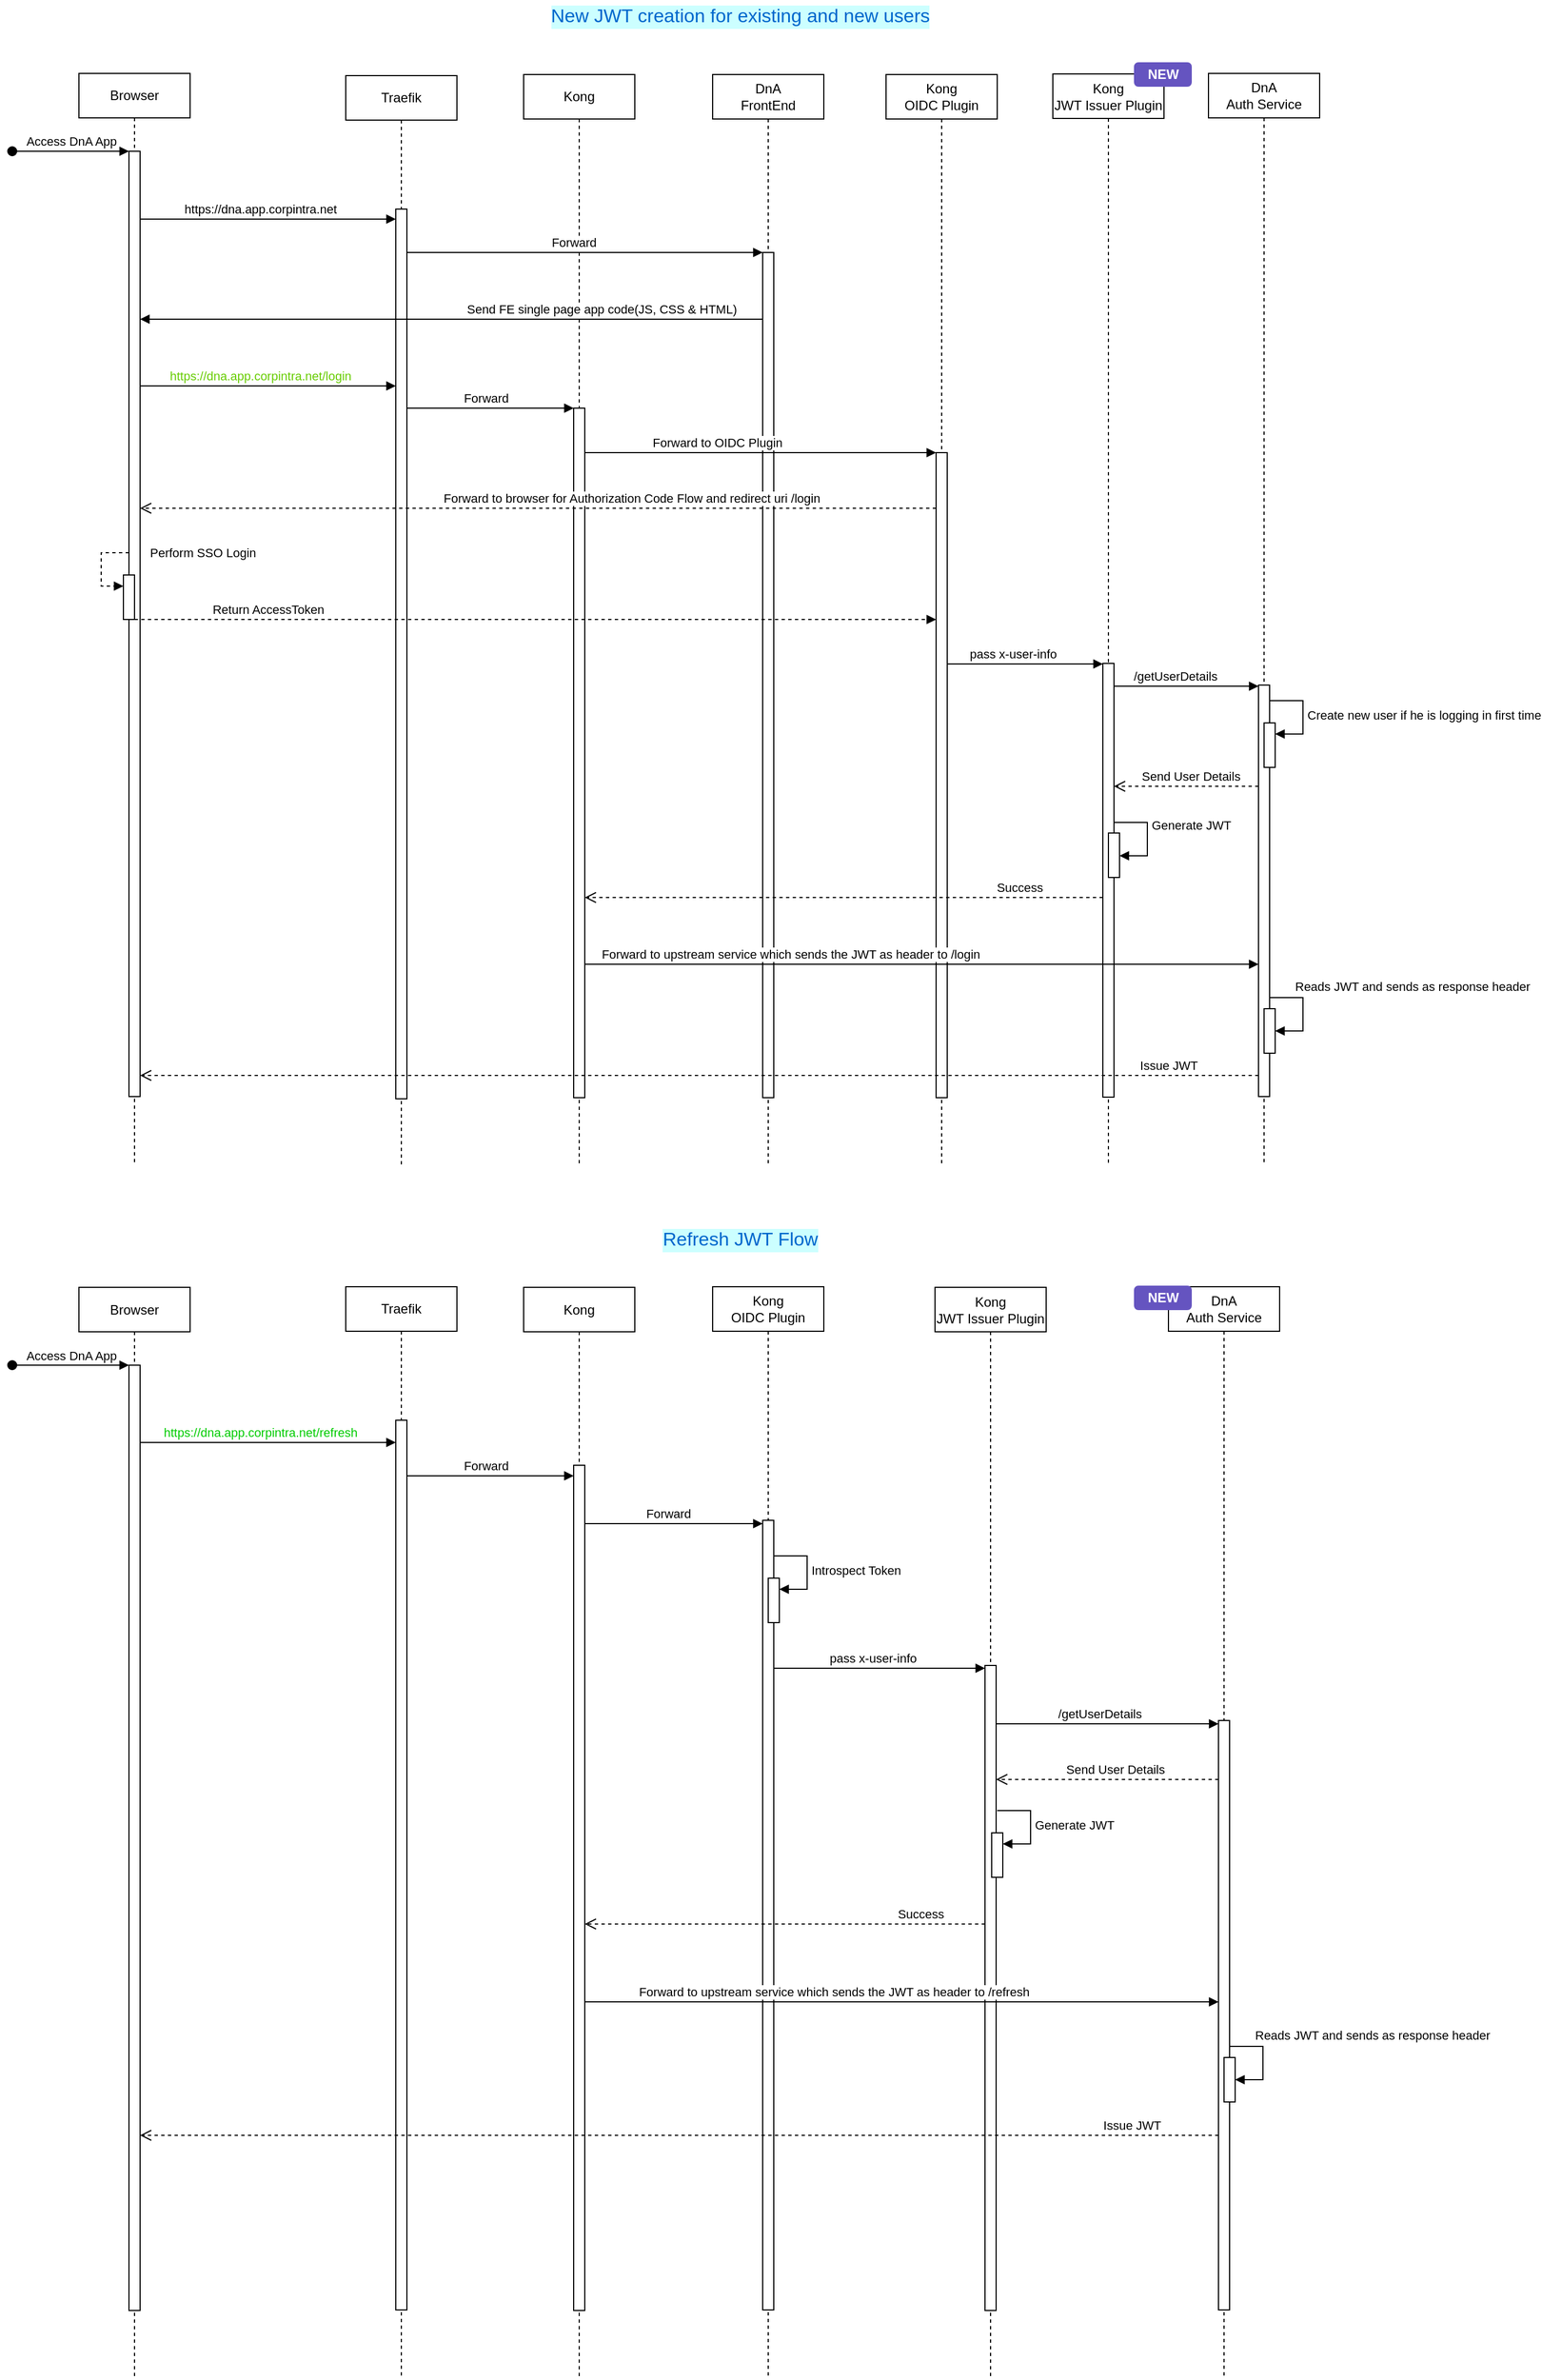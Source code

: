 <mxfile version="21.2.9" type="github">
  <diagram name="Page-1" id="2YBvvXClWsGukQMizWep">
    <mxGraphModel dx="2421" dy="893" grid="1" gridSize="10" guides="1" tooltips="1" connect="1" arrows="1" fold="1" page="1" pageScale="1" pageWidth="1100" pageHeight="850" math="0" shadow="0">
      <root>
        <mxCell id="0" />
        <mxCell id="1" parent="0" />
        <mxCell id="aM9ryv3xv72pqoxQDRHE-1" value="Browser" style="shape=umlLifeline;perimeter=lifelinePerimeter;whiteSpace=wrap;html=1;container=0;dropTarget=0;collapsible=0;recursiveResize=0;outlineConnect=0;portConstraint=eastwest;newEdgeStyle={&quot;edgeStyle&quot;:&quot;elbowEdgeStyle&quot;,&quot;elbow&quot;:&quot;vertical&quot;,&quot;curved&quot;:0,&quot;rounded&quot;:0};" parent="1" vertex="1">
          <mxGeometry x="-540" y="106" width="100" height="981" as="geometry" />
        </mxCell>
        <mxCell id="aM9ryv3xv72pqoxQDRHE-2" value="" style="html=1;points=[];perimeter=orthogonalPerimeter;outlineConnect=0;targetShapes=umlLifeline;portConstraint=eastwest;newEdgeStyle={&quot;edgeStyle&quot;:&quot;elbowEdgeStyle&quot;,&quot;elbow&quot;:&quot;vertical&quot;,&quot;curved&quot;:0,&quot;rounded&quot;:0};" parent="aM9ryv3xv72pqoxQDRHE-1" vertex="1">
          <mxGeometry x="45" y="70" width="10" height="850" as="geometry" />
        </mxCell>
        <mxCell id="aM9ryv3xv72pqoxQDRHE-3" value="Access DnA App" style="html=1;verticalAlign=bottom;startArrow=oval;endArrow=block;startSize=8;edgeStyle=elbowEdgeStyle;elbow=vertical;curved=0;rounded=0;" parent="aM9ryv3xv72pqoxQDRHE-1" target="aM9ryv3xv72pqoxQDRHE-2" edge="1">
          <mxGeometry relative="1" as="geometry">
            <mxPoint x="-60" y="70" as="sourcePoint" />
          </mxGeometry>
        </mxCell>
        <mxCell id="GwJlaA-RUiMvIkWrUPOA-15" value="" style="html=1;points=[];perimeter=orthogonalPerimeter;outlineConnect=0;targetShapes=umlLifeline;portConstraint=eastwest;newEdgeStyle={&quot;edgeStyle&quot;:&quot;elbowEdgeStyle&quot;,&quot;elbow&quot;:&quot;vertical&quot;,&quot;curved&quot;:0,&quot;rounded&quot;:0};" parent="aM9ryv3xv72pqoxQDRHE-1" vertex="1">
          <mxGeometry x="40" y="451" width="10" height="40" as="geometry" />
        </mxCell>
        <mxCell id="GwJlaA-RUiMvIkWrUPOA-16" value="Perform SSO Login" style="html=1;align=left;spacingLeft=2;endArrow=block;rounded=0;edgeStyle=orthogonalEdgeStyle;curved=0;rounded=0;dashed=1;" parent="aM9ryv3xv72pqoxQDRHE-1" target="GwJlaA-RUiMvIkWrUPOA-15" edge="1">
          <mxGeometry x="-1" y="-15" relative="1" as="geometry">
            <mxPoint x="45" y="431" as="sourcePoint" />
            <Array as="points">
              <mxPoint x="20" y="431" />
              <mxPoint x="20" y="461" />
            </Array>
            <mxPoint x="15" y="15" as="offset" />
          </mxGeometry>
        </mxCell>
        <mxCell id="aM9ryv3xv72pqoxQDRHE-5" value="DnA&lt;br&gt;FrontEnd" style="shape=umlLifeline;perimeter=lifelinePerimeter;whiteSpace=wrap;html=1;container=0;dropTarget=0;collapsible=0;recursiveResize=0;outlineConnect=0;portConstraint=eastwest;newEdgeStyle={&quot;edgeStyle&quot;:&quot;elbowEdgeStyle&quot;,&quot;elbow&quot;:&quot;vertical&quot;,&quot;curved&quot;:0,&quot;rounded&quot;:0};" parent="1" vertex="1">
          <mxGeometry x="30" y="107" width="100" height="980" as="geometry" />
        </mxCell>
        <mxCell id="aM9ryv3xv72pqoxQDRHE-6" value="" style="html=1;points=[];perimeter=orthogonalPerimeter;outlineConnect=0;targetShapes=umlLifeline;portConstraint=eastwest;newEdgeStyle={&quot;edgeStyle&quot;:&quot;elbowEdgeStyle&quot;,&quot;elbow&quot;:&quot;vertical&quot;,&quot;curved&quot;:0,&quot;rounded&quot;:0};" parent="aM9ryv3xv72pqoxQDRHE-5" vertex="1">
          <mxGeometry x="45" y="160" width="10" height="760" as="geometry" />
        </mxCell>
        <mxCell id="aM9ryv3xv72pqoxQDRHE-7" value="https://dna.app.corpintra.net" style="html=1;verticalAlign=bottom;endArrow=block;edgeStyle=elbowEdgeStyle;elbow=vertical;curved=0;rounded=0;" parent="1" source="aM9ryv3xv72pqoxQDRHE-2" target="8DKK0phsEl0i5hMAirXq-8" edge="1">
          <mxGeometry x="-0.062" relative="1" as="geometry">
            <mxPoint x="-310" y="212" as="sourcePoint" />
            <Array as="points">
              <mxPoint x="-280" y="237" />
              <mxPoint x="-260" y="247" />
              <mxPoint x="5" y="217" />
              <mxPoint x="185" y="237" />
              <mxPoint x="-225" y="212" />
            </Array>
            <mxPoint x="-170" y="212" as="targetPoint" />
            <mxPoint as="offset" />
          </mxGeometry>
        </mxCell>
        <mxCell id="XsU5lfdXcksKyY_UCjnN-1" value="Kong &lt;br&gt;OIDC Plugin" style="shape=umlLifeline;perimeter=lifelinePerimeter;whiteSpace=wrap;html=1;container=0;dropTarget=0;collapsible=0;recursiveResize=0;outlineConnect=0;portConstraint=eastwest;newEdgeStyle={&quot;edgeStyle&quot;:&quot;elbowEdgeStyle&quot;,&quot;elbow&quot;:&quot;vertical&quot;,&quot;curved&quot;:0,&quot;rounded&quot;:0};" parent="1" vertex="1">
          <mxGeometry x="186" y="107" width="100" height="980" as="geometry" />
        </mxCell>
        <mxCell id="XsU5lfdXcksKyY_UCjnN-2" value="" style="html=1;points=[];perimeter=orthogonalPerimeter;outlineConnect=0;targetShapes=umlLifeline;portConstraint=eastwest;newEdgeStyle={&quot;edgeStyle&quot;:&quot;elbowEdgeStyle&quot;,&quot;elbow&quot;:&quot;vertical&quot;,&quot;curved&quot;:0,&quot;rounded&quot;:0};" parent="XsU5lfdXcksKyY_UCjnN-1" vertex="1">
          <mxGeometry x="45" y="340" width="10" height="580" as="geometry" />
        </mxCell>
        <mxCell id="XsU5lfdXcksKyY_UCjnN-12" value="DnA&lt;br&gt;Auth Service" style="shape=umlLifeline;perimeter=lifelinePerimeter;whiteSpace=wrap;html=1;container=0;dropTarget=0;collapsible=0;recursiveResize=0;outlineConnect=0;portConstraint=eastwest;newEdgeStyle={&quot;edgeStyle&quot;:&quot;elbowEdgeStyle&quot;,&quot;elbow&quot;:&quot;vertical&quot;,&quot;curved&quot;:0,&quot;rounded&quot;:0};" parent="1" vertex="1">
          <mxGeometry x="476" y="106" width="100" height="981" as="geometry" />
        </mxCell>
        <mxCell id="XsU5lfdXcksKyY_UCjnN-16" value="" style="html=1;points=[];perimeter=orthogonalPerimeter;outlineConnect=0;targetShapes=umlLifeline;portConstraint=eastwest;newEdgeStyle={&quot;edgeStyle&quot;:&quot;elbowEdgeStyle&quot;,&quot;elbow&quot;:&quot;vertical&quot;,&quot;curved&quot;:0,&quot;rounded&quot;:0};" parent="XsU5lfdXcksKyY_UCjnN-12" vertex="1">
          <mxGeometry x="45" y="550" width="10" height="370" as="geometry" />
        </mxCell>
        <mxCell id="GwJlaA-RUiMvIkWrUPOA-30" value="" style="html=1;points=[];perimeter=orthogonalPerimeter;outlineConnect=0;targetShapes=umlLifeline;portConstraint=eastwest;newEdgeStyle={&quot;edgeStyle&quot;:&quot;elbowEdgeStyle&quot;,&quot;elbow&quot;:&quot;vertical&quot;,&quot;curved&quot;:0,&quot;rounded&quot;:0};" parent="XsU5lfdXcksKyY_UCjnN-12" vertex="1">
          <mxGeometry x="50" y="841" width="10" height="40" as="geometry" />
        </mxCell>
        <mxCell id="GwJlaA-RUiMvIkWrUPOA-31" value="Reads JWT and sends as response header" style="html=1;align=left;spacingLeft=2;endArrow=block;rounded=0;edgeStyle=orthogonalEdgeStyle;curved=0;rounded=0;" parent="XsU5lfdXcksKyY_UCjnN-12" target="GwJlaA-RUiMvIkWrUPOA-30" edge="1">
          <mxGeometry x="0.023" y="10" relative="1" as="geometry">
            <mxPoint x="55" y="781" as="sourcePoint" />
            <Array as="points">
              <mxPoint x="55" y="831" />
              <mxPoint x="85" y="831" />
              <mxPoint x="85" y="861" />
            </Array>
            <mxPoint as="offset" />
          </mxGeometry>
        </mxCell>
        <mxCell id="nCGcjTqP9jQlaZfagkfL-2" value="" style="html=1;points=[];perimeter=orthogonalPerimeter;outlineConnect=0;targetShapes=umlLifeline;portConstraint=eastwest;newEdgeStyle={&quot;edgeStyle&quot;:&quot;elbowEdgeStyle&quot;,&quot;elbow&quot;:&quot;vertical&quot;,&quot;curved&quot;:0,&quot;rounded&quot;:0};" vertex="1" parent="XsU5lfdXcksKyY_UCjnN-12">
          <mxGeometry x="50" y="584" width="10" height="40" as="geometry" />
        </mxCell>
        <mxCell id="nCGcjTqP9jQlaZfagkfL-3" value="Create new user if he is logging in first time" style="html=1;align=left;spacingLeft=2;endArrow=block;rounded=0;edgeStyle=orthogonalEdgeStyle;curved=0;rounded=0;" edge="1" target="nCGcjTqP9jQlaZfagkfL-2" parent="XsU5lfdXcksKyY_UCjnN-12">
          <mxGeometry relative="1" as="geometry">
            <mxPoint x="55" y="564" as="sourcePoint" />
            <Array as="points">
              <mxPoint x="85" y="594" />
            </Array>
          </mxGeometry>
        </mxCell>
        <mxCell id="8DKK0phsEl0i5hMAirXq-7" value="Traefik" style="shape=umlLifeline;perimeter=lifelinePerimeter;whiteSpace=wrap;html=1;container=0;dropTarget=0;collapsible=0;recursiveResize=0;outlineConnect=0;portConstraint=eastwest;newEdgeStyle={&quot;edgeStyle&quot;:&quot;elbowEdgeStyle&quot;,&quot;elbow&quot;:&quot;vertical&quot;,&quot;curved&quot;:0,&quot;rounded&quot;:0};" parent="1" vertex="1">
          <mxGeometry x="-300" y="108" width="100" height="979" as="geometry" />
        </mxCell>
        <mxCell id="8DKK0phsEl0i5hMAirXq-8" value="" style="html=1;points=[];perimeter=orthogonalPerimeter;outlineConnect=0;targetShapes=umlLifeline;portConstraint=eastwest;newEdgeStyle={&quot;edgeStyle&quot;:&quot;elbowEdgeStyle&quot;,&quot;elbow&quot;:&quot;vertical&quot;,&quot;curved&quot;:0,&quot;rounded&quot;:0};" parent="8DKK0phsEl0i5hMAirXq-7" vertex="1">
          <mxGeometry x="45" y="120" width="10" height="800" as="geometry" />
        </mxCell>
        <mxCell id="AVic4slwQ6wHCXrnZcfe-6" value="Forward to OIDC Plugin" style="html=1;verticalAlign=bottom;endArrow=block;edgeStyle=elbowEdgeStyle;elbow=vertical;curved=0;rounded=0;" parent="1" source="GwJlaA-RUiMvIkWrUPOA-4" target="XsU5lfdXcksKyY_UCjnN-2" edge="1">
          <mxGeometry x="-0.25" relative="1" as="geometry">
            <mxPoint x="-305" y="497" as="sourcePoint" />
            <Array as="points">
              <mxPoint x="30" y="447" />
              <mxPoint x="-85" y="497" />
              <mxPoint x="-65" y="527" />
              <mxPoint x="190" y="517" />
              <mxPoint x="-220" y="492" />
            </Array>
            <mxPoint x="195" y="497" as="targetPoint" />
            <mxPoint as="offset" />
          </mxGeometry>
        </mxCell>
        <mxCell id="AVic4slwQ6wHCXrnZcfe-8" value="Success" style="html=1;verticalAlign=bottom;endArrow=open;dashed=1;endSize=8;edgeStyle=elbowEdgeStyle;elbow=vertical;curved=0;rounded=0;" parent="1" source="CydD8f3p8fnvHTwtxUN6-2" target="GwJlaA-RUiMvIkWrUPOA-4" edge="1">
          <mxGeometry x="-0.679" relative="1" as="geometry">
            <mxPoint x="175" y="557" as="sourcePoint" />
            <mxPoint x="95" y="557" as="targetPoint" />
            <Array as="points">
              <mxPoint x="350" y="847" />
              <mxPoint x="340" y="797" />
              <mxPoint x="165" y="567" />
              <mxPoint x="45" y="557" />
              <mxPoint x="95" y="587" />
              <mxPoint x="125" y="567" />
            </Array>
            <mxPoint as="offset" />
          </mxGeometry>
        </mxCell>
        <mxCell id="CydD8f3p8fnvHTwtxUN6-1" value="Kong&lt;br&gt;JWT Issuer Plugin" style="shape=umlLifeline;perimeter=lifelinePerimeter;whiteSpace=wrap;html=1;container=0;dropTarget=0;collapsible=0;recursiveResize=0;outlineConnect=0;portConstraint=eastwest;newEdgeStyle={&quot;edgeStyle&quot;:&quot;elbowEdgeStyle&quot;,&quot;elbow&quot;:&quot;vertical&quot;,&quot;curved&quot;:0,&quot;rounded&quot;:0};" parent="1" vertex="1">
          <mxGeometry x="336" y="106.5" width="100" height="981" as="geometry" />
        </mxCell>
        <mxCell id="CydD8f3p8fnvHTwtxUN6-2" value="" style="html=1;points=[];perimeter=orthogonalPerimeter;outlineConnect=0;targetShapes=umlLifeline;portConstraint=eastwest;newEdgeStyle={&quot;edgeStyle&quot;:&quot;elbowEdgeStyle&quot;,&quot;elbow&quot;:&quot;vertical&quot;,&quot;curved&quot;:0,&quot;rounded&quot;:0};" parent="CydD8f3p8fnvHTwtxUN6-1" vertex="1">
          <mxGeometry x="45" y="530" width="10" height="390" as="geometry" />
        </mxCell>
        <mxCell id="GwJlaA-RUiMvIkWrUPOA-23" value="" style="html=1;points=[];perimeter=orthogonalPerimeter;outlineConnect=0;targetShapes=umlLifeline;portConstraint=eastwest;newEdgeStyle={&quot;edgeStyle&quot;:&quot;elbowEdgeStyle&quot;,&quot;elbow&quot;:&quot;vertical&quot;,&quot;curved&quot;:0,&quot;rounded&quot;:0};" parent="CydD8f3p8fnvHTwtxUN6-1" vertex="1">
          <mxGeometry x="50" y="682.5" width="10" height="40" as="geometry" />
        </mxCell>
        <mxCell id="GwJlaA-RUiMvIkWrUPOA-24" value="Generate JWT" style="html=1;align=left;spacingLeft=2;endArrow=block;rounded=0;edgeStyle=orthogonalEdgeStyle;curved=0;rounded=0;" parent="CydD8f3p8fnvHTwtxUN6-1" target="GwJlaA-RUiMvIkWrUPOA-23" edge="1">
          <mxGeometry relative="1" as="geometry">
            <mxPoint x="55" y="653" as="sourcePoint" />
            <Array as="points">
              <mxPoint x="55" y="673" />
              <mxPoint x="85" y="673" />
              <mxPoint x="85" y="703" />
            </Array>
          </mxGeometry>
        </mxCell>
        <mxCell id="GwJlaA-RUiMvIkWrUPOA-3" value="Kong" style="shape=umlLifeline;perimeter=lifelinePerimeter;whiteSpace=wrap;html=1;container=0;dropTarget=0;collapsible=0;recursiveResize=0;outlineConnect=0;portConstraint=eastwest;newEdgeStyle={&quot;edgeStyle&quot;:&quot;elbowEdgeStyle&quot;,&quot;elbow&quot;:&quot;vertical&quot;,&quot;curved&quot;:0,&quot;rounded&quot;:0};" parent="1" vertex="1">
          <mxGeometry x="-140" y="107" width="100" height="980" as="geometry" />
        </mxCell>
        <mxCell id="GwJlaA-RUiMvIkWrUPOA-4" value="" style="html=1;points=[];perimeter=orthogonalPerimeter;outlineConnect=0;targetShapes=umlLifeline;portConstraint=eastwest;newEdgeStyle={&quot;edgeStyle&quot;:&quot;elbowEdgeStyle&quot;,&quot;elbow&quot;:&quot;vertical&quot;,&quot;curved&quot;:0,&quot;rounded&quot;:0};" parent="GwJlaA-RUiMvIkWrUPOA-3" vertex="1">
          <mxGeometry x="45" y="300" width="10" height="620" as="geometry" />
        </mxCell>
        <mxCell id="GwJlaA-RUiMvIkWrUPOA-5" value="Forward" style="html=1;verticalAlign=bottom;endArrow=block;edgeStyle=elbowEdgeStyle;elbow=vertical;curved=0;rounded=0;" parent="1" source="8DKK0phsEl0i5hMAirXq-8" target="aM9ryv3xv72pqoxQDRHE-6" edge="1">
          <mxGeometry x="-0.062" relative="1" as="geometry">
            <mxPoint x="-290" y="247" as="sourcePoint" />
            <Array as="points">
              <mxPoint x="-190" y="267" />
              <mxPoint x="190" y="237" />
              <mxPoint x="370" y="257" />
              <mxPoint x="-40" y="232" />
            </Array>
            <mxPoint x="-130" y="247" as="targetPoint" />
            <mxPoint as="offset" />
          </mxGeometry>
        </mxCell>
        <mxCell id="GwJlaA-RUiMvIkWrUPOA-7" value="Send FE single page app code(JS, CSS &amp;amp; HTML)" style="html=1;verticalAlign=bottom;endArrow=block;edgeStyle=elbowEdgeStyle;elbow=vertical;curved=0;rounded=0;" parent="1" source="aM9ryv3xv72pqoxQDRHE-6" target="aM9ryv3xv72pqoxQDRHE-2" edge="1">
          <mxGeometry x="-0.482" relative="1" as="geometry">
            <mxPoint x="-60" y="327" as="sourcePoint" />
            <Array as="points">
              <mxPoint x="-160" y="327" />
              <mxPoint x="-120" y="347" />
              <mxPoint x="-280" y="327" />
              <mxPoint x="-360" y="317" />
              <mxPoint x="-210" y="327" />
              <mxPoint x="-250" y="307" />
              <mxPoint x="-520" y="307" />
              <mxPoint x="-240" y="307" />
              <mxPoint x="-390" y="367" />
              <mxPoint x="-370" y="337" />
              <mxPoint x="-410" y="307" />
            </Array>
            <mxPoint x="-690" y="327" as="targetPoint" />
            <mxPoint as="offset" />
          </mxGeometry>
        </mxCell>
        <mxCell id="GwJlaA-RUiMvIkWrUPOA-8" value="https://dna.app.corpintra.net/login" style="html=1;verticalAlign=bottom;endArrow=block;edgeStyle=elbowEdgeStyle;elbow=vertical;curved=0;rounded=0;fontColor=#66CC00;" parent="1" source="aM9ryv3xv72pqoxQDRHE-2" target="8DKK0phsEl0i5hMAirXq-8" edge="1">
          <mxGeometry x="-0.062" relative="1" as="geometry">
            <mxPoint x="-470" y="407" as="sourcePoint" />
            <Array as="points">
              <mxPoint x="-360" y="387" />
              <mxPoint x="-315" y="407" />
              <mxPoint x="10" y="397" />
              <mxPoint x="190" y="417" />
              <mxPoint x="-220" y="392" />
            </Array>
            <mxPoint x="-310" y="407" as="targetPoint" />
            <mxPoint as="offset" />
          </mxGeometry>
        </mxCell>
        <mxCell id="GwJlaA-RUiMvIkWrUPOA-9" value="Forward" style="html=1;verticalAlign=bottom;endArrow=block;edgeStyle=elbowEdgeStyle;elbow=vertical;curved=0;rounded=0;" parent="1" source="8DKK0phsEl0i5hMAirXq-8" target="GwJlaA-RUiMvIkWrUPOA-4" edge="1">
          <mxGeometry x="-0.062" relative="1" as="geometry">
            <mxPoint x="-230" y="407" as="sourcePoint" />
            <Array as="points">
              <mxPoint x="-175" y="407" />
              <mxPoint x="205" y="377" />
              <mxPoint x="385" y="397" />
              <mxPoint x="-25" y="372" />
            </Array>
            <mxPoint x="90" y="407" as="targetPoint" />
            <mxPoint as="offset" />
          </mxGeometry>
        </mxCell>
        <mxCell id="GwJlaA-RUiMvIkWrUPOA-10" value="Forward to browser for Authorization Code Flow and redirect uri /login" style="html=1;verticalAlign=bottom;endArrow=open;dashed=1;endSize=8;edgeStyle=elbowEdgeStyle;elbow=vertical;curved=0;rounded=0;" parent="1" source="XsU5lfdXcksKyY_UCjnN-2" target="aM9ryv3xv72pqoxQDRHE-2" edge="1">
          <mxGeometry x="-0.233" relative="1" as="geometry">
            <mxPoint x="150" y="497" as="sourcePoint" />
            <Array as="points">
              <mxPoint x="-85" y="497" />
              <mxPoint x="-45" y="517" />
              <mxPoint x="-205" y="497" />
              <mxPoint x="-285" y="487" />
              <mxPoint x="-135" y="497" />
              <mxPoint x="-175" y="477" />
              <mxPoint x="-445" y="477" />
              <mxPoint x="-165" y="477" />
              <mxPoint x="-315" y="537" />
              <mxPoint x="-295" y="507" />
              <mxPoint x="-335" y="477" />
            </Array>
            <mxPoint x="-400" y="497" as="targetPoint" />
            <mxPoint as="offset" />
          </mxGeometry>
        </mxCell>
        <mxCell id="GwJlaA-RUiMvIkWrUPOA-17" value="Return AccessToken" style="html=1;verticalAlign=bottom;endArrow=block;edgeStyle=elbowEdgeStyle;elbow=vertical;curved=0;rounded=0;dashed=1;" parent="1" source="GwJlaA-RUiMvIkWrUPOA-15" target="XsU5lfdXcksKyY_UCjnN-2" edge="1">
          <mxGeometry x="-0.667" relative="1" as="geometry">
            <mxPoint x="-440" y="607" as="sourcePoint" />
            <Array as="points">
              <mxPoint x="-270" y="597" />
              <mxPoint x="-370" y="587" />
              <mxPoint x="-205" y="607" />
              <mxPoint x="-260" y="447" />
              <mxPoint x="-270" y="437" />
              <mxPoint x="-390" y="497" />
              <mxPoint x="-380" y="477" />
              <mxPoint x="-395" y="457" />
              <mxPoint x="-335" y="477" />
              <mxPoint x="25" y="497" />
              <mxPoint x="-385" y="472" />
            </Array>
            <mxPoint x="-4" y="607" as="targetPoint" />
            <mxPoint as="offset" />
          </mxGeometry>
        </mxCell>
        <mxCell id="GwJlaA-RUiMvIkWrUPOA-18" value="pass x-user-info" style="html=1;verticalAlign=bottom;endArrow=block;edgeStyle=elbowEdgeStyle;elbow=vertical;curved=0;rounded=0;" parent="1" source="XsU5lfdXcksKyY_UCjnN-2" target="CydD8f3p8fnvHTwtxUN6-2" edge="1">
          <mxGeometry x="-0.157" relative="1" as="geometry">
            <mxPoint x="250" y="637" as="sourcePoint" />
            <Array as="points">
              <mxPoint x="365" y="637" />
              <mxPoint x="250" y="687" />
              <mxPoint x="270" y="717" />
              <mxPoint x="525" y="707" />
              <mxPoint x="115" y="682" />
            </Array>
            <mxPoint x="566" y="637" as="targetPoint" />
            <mxPoint as="offset" />
          </mxGeometry>
        </mxCell>
        <mxCell id="GwJlaA-RUiMvIkWrUPOA-22" value="/getUserDetails" style="html=1;verticalAlign=bottom;endArrow=block;edgeStyle=elbowEdgeStyle;elbow=vertical;curved=0;rounded=0;" parent="1" source="CydD8f3p8fnvHTwtxUN6-2" target="XsU5lfdXcksKyY_UCjnN-16" edge="1">
          <mxGeometry x="-0.157" relative="1" as="geometry">
            <mxPoint x="390" y="657" as="sourcePoint" />
            <Array as="points">
              <mxPoint x="514" y="657" />
              <mxPoint x="399" y="707" />
              <mxPoint x="419" y="737" />
              <mxPoint x="674" y="727" />
              <mxPoint x="264" y="702" />
            </Array>
            <mxPoint x="530" y="657" as="targetPoint" />
            <mxPoint as="offset" />
          </mxGeometry>
        </mxCell>
        <mxCell id="GwJlaA-RUiMvIkWrUPOA-25" value="Send User Details" style="html=1;verticalAlign=bottom;endArrow=open;dashed=1;endSize=8;edgeStyle=elbowEdgeStyle;elbow=vertical;curved=0;rounded=0;" parent="1" source="XsU5lfdXcksKyY_UCjnN-16" target="CydD8f3p8fnvHTwtxUN6-2" edge="1">
          <mxGeometry x="-0.064" relative="1" as="geometry">
            <mxPoint x="556" y="687" as="sourcePoint" />
            <mxPoint x="120" y="687" as="targetPoint" />
            <Array as="points">
              <mxPoint x="460" y="747" />
              <mxPoint x="385" y="687" />
              <mxPoint x="335" y="627" />
              <mxPoint x="305" y="447" />
              <mxPoint x="185" y="437" />
              <mxPoint x="235" y="467" />
              <mxPoint x="265" y="447" />
            </Array>
            <mxPoint as="offset" />
          </mxGeometry>
        </mxCell>
        <mxCell id="GwJlaA-RUiMvIkWrUPOA-26" value="Forward to upstream service which sends the JWT as header to /login" style="html=1;verticalAlign=bottom;endArrow=block;edgeStyle=elbowEdgeStyle;elbow=vertical;curved=0;rounded=0;" parent="1" source="GwJlaA-RUiMvIkWrUPOA-4" target="XsU5lfdXcksKyY_UCjnN-16" edge="1">
          <mxGeometry x="-0.389" relative="1" as="geometry">
            <mxPoint x="-80" y="867" as="sourcePoint" />
            <Array as="points">
              <mxPoint x="330" y="907" />
              <mxPoint x="380" y="897" />
              <mxPoint x="35" y="867" />
              <mxPoint x="-80" y="917" />
              <mxPoint x="-60" y="947" />
              <mxPoint x="195" y="937" />
              <mxPoint x="-215" y="912" />
            </Array>
            <mxPoint x="236" y="867" as="targetPoint" />
            <mxPoint as="offset" />
          </mxGeometry>
        </mxCell>
        <mxCell id="GwJlaA-RUiMvIkWrUPOA-27" value="Issue JWT" style="html=1;verticalAlign=bottom;endArrow=open;dashed=1;endSize=8;edgeStyle=elbowEdgeStyle;elbow=vertical;curved=0;rounded=0;" parent="1" source="XsU5lfdXcksKyY_UCjnN-16" target="aM9ryv3xv72pqoxQDRHE-2" edge="1">
          <mxGeometry x="-0.839" relative="1" as="geometry">
            <mxPoint x="496" y="917" as="sourcePoint" />
            <mxPoint x="30" y="917" as="targetPoint" />
            <Array as="points">
              <mxPoint x="410" y="1007" />
              <mxPoint x="480" y="977" />
              <mxPoint x="500" y="987" />
              <mxPoint x="455" y="917" />
              <mxPoint x="280" y="687" />
              <mxPoint x="160" y="677" />
              <mxPoint x="210" y="707" />
              <mxPoint x="240" y="687" />
            </Array>
            <mxPoint as="offset" />
          </mxGeometry>
        </mxCell>
        <mxCell id="GwJlaA-RUiMvIkWrUPOA-32" value="NEW" style="dashed=0;html=1;rounded=1;fillColor=#6554C0;strokeColor=#6554C0;fontSize=12;align=center;fontStyle=1;strokeWidth=2;fontColor=#ffffff" parent="1" vertex="1">
          <mxGeometry x="410" y="97" width="50" height="20" as="geometry" />
        </mxCell>
        <mxCell id="nCGcjTqP9jQlaZfagkfL-1" value="&lt;font color=&quot;#0066cc&quot;&gt;New JWT creation for existing and new users&lt;/font&gt;" style="text;html=1;strokeColor=none;fillColor=none;align=center;verticalAlign=middle;whiteSpace=wrap;rounded=0;fontSize=17;labelBorderColor=none;labelBackgroundColor=#CCFFFF;" vertex="1" parent="1">
          <mxGeometry x="-160" y="40" width="430" height="30" as="geometry" />
        </mxCell>
        <mxCell id="nCGcjTqP9jQlaZfagkfL-4" value="Browser" style="shape=umlLifeline;perimeter=lifelinePerimeter;whiteSpace=wrap;html=1;container=0;dropTarget=0;collapsible=0;recursiveResize=0;outlineConnect=0;portConstraint=eastwest;newEdgeStyle={&quot;edgeStyle&quot;:&quot;elbowEdgeStyle&quot;,&quot;elbow&quot;:&quot;vertical&quot;,&quot;curved&quot;:0,&quot;rounded&quot;:0};" vertex="1" parent="1">
          <mxGeometry x="-540" y="1197.5" width="100" height="981" as="geometry" />
        </mxCell>
        <mxCell id="nCGcjTqP9jQlaZfagkfL-5" value="" style="html=1;points=[];perimeter=orthogonalPerimeter;outlineConnect=0;targetShapes=umlLifeline;portConstraint=eastwest;newEdgeStyle={&quot;edgeStyle&quot;:&quot;elbowEdgeStyle&quot;,&quot;elbow&quot;:&quot;vertical&quot;,&quot;curved&quot;:0,&quot;rounded&quot;:0};" vertex="1" parent="nCGcjTqP9jQlaZfagkfL-4">
          <mxGeometry x="45" y="70" width="10" height="850" as="geometry" />
        </mxCell>
        <mxCell id="nCGcjTqP9jQlaZfagkfL-6" value="Access DnA App" style="html=1;verticalAlign=bottom;startArrow=oval;endArrow=block;startSize=8;edgeStyle=elbowEdgeStyle;elbow=vertical;curved=0;rounded=0;" edge="1" parent="nCGcjTqP9jQlaZfagkfL-4" target="nCGcjTqP9jQlaZfagkfL-5">
          <mxGeometry relative="1" as="geometry">
            <mxPoint x="-60" y="70" as="sourcePoint" />
          </mxGeometry>
        </mxCell>
        <mxCell id="nCGcjTqP9jQlaZfagkfL-11" value="https://dna.app.corpintra.net/refresh" style="html=1;verticalAlign=bottom;endArrow=block;edgeStyle=elbowEdgeStyle;elbow=vertical;curved=0;rounded=0;fontColor=#00CC00;" edge="1" parent="1" source="nCGcjTqP9jQlaZfagkfL-5" target="nCGcjTqP9jQlaZfagkfL-21">
          <mxGeometry x="-0.062" relative="1" as="geometry">
            <mxPoint x="-310" y="1312" as="sourcePoint" />
            <Array as="points">
              <mxPoint x="-280" y="1337" />
              <mxPoint x="-260" y="1347" />
              <mxPoint x="5" y="1317" />
              <mxPoint x="185" y="1337" />
              <mxPoint x="-225" y="1312" />
            </Array>
            <mxPoint x="-170" y="1312" as="targetPoint" />
            <mxPoint as="offset" />
          </mxGeometry>
        </mxCell>
        <mxCell id="nCGcjTqP9jQlaZfagkfL-12" value="Kong &lt;br&gt;OIDC Plugin" style="shape=umlLifeline;perimeter=lifelinePerimeter;whiteSpace=wrap;html=1;container=0;dropTarget=0;collapsible=0;recursiveResize=0;outlineConnect=0;portConstraint=eastwest;newEdgeStyle={&quot;edgeStyle&quot;:&quot;elbowEdgeStyle&quot;,&quot;elbow&quot;:&quot;vertical&quot;,&quot;curved&quot;:0,&quot;rounded&quot;:0};" vertex="1" parent="1">
          <mxGeometry x="30" y="1197" width="100" height="980" as="geometry" />
        </mxCell>
        <mxCell id="nCGcjTqP9jQlaZfagkfL-13" value="" style="html=1;points=[];perimeter=orthogonalPerimeter;outlineConnect=0;targetShapes=umlLifeline;portConstraint=eastwest;newEdgeStyle={&quot;edgeStyle&quot;:&quot;elbowEdgeStyle&quot;,&quot;elbow&quot;:&quot;vertical&quot;,&quot;curved&quot;:0,&quot;rounded&quot;:0};" vertex="1" parent="nCGcjTqP9jQlaZfagkfL-12">
          <mxGeometry x="45" y="210" width="10" height="710" as="geometry" />
        </mxCell>
        <mxCell id="nCGcjTqP9jQlaZfagkfL-44" value="" style="html=1;points=[];perimeter=orthogonalPerimeter;outlineConnect=0;targetShapes=umlLifeline;portConstraint=eastwest;newEdgeStyle={&quot;edgeStyle&quot;:&quot;elbowEdgeStyle&quot;,&quot;elbow&quot;:&quot;vertical&quot;,&quot;curved&quot;:0,&quot;rounded&quot;:0};" vertex="1" parent="nCGcjTqP9jQlaZfagkfL-12">
          <mxGeometry x="50" y="262" width="10" height="40" as="geometry" />
        </mxCell>
        <mxCell id="nCGcjTqP9jQlaZfagkfL-45" value="Introspect Token" style="html=1;align=left;spacingLeft=2;endArrow=block;rounded=0;edgeStyle=orthogonalEdgeStyle;curved=0;rounded=0;" edge="1" target="nCGcjTqP9jQlaZfagkfL-44" parent="nCGcjTqP9jQlaZfagkfL-12">
          <mxGeometry relative="1" as="geometry">
            <mxPoint x="55" y="242" as="sourcePoint" />
            <Array as="points">
              <mxPoint x="85" y="272" />
            </Array>
          </mxGeometry>
        </mxCell>
        <mxCell id="nCGcjTqP9jQlaZfagkfL-14" value="DnA&lt;br&gt;Auth Service" style="shape=umlLifeline;perimeter=lifelinePerimeter;whiteSpace=wrap;html=1;container=0;dropTarget=0;collapsible=0;recursiveResize=0;outlineConnect=0;portConstraint=eastwest;newEdgeStyle={&quot;edgeStyle&quot;:&quot;elbowEdgeStyle&quot;,&quot;elbow&quot;:&quot;vertical&quot;,&quot;curved&quot;:0,&quot;rounded&quot;:0};" vertex="1" parent="1">
          <mxGeometry x="440" y="1197" width="100" height="981" as="geometry" />
        </mxCell>
        <mxCell id="nCGcjTqP9jQlaZfagkfL-15" value="" style="html=1;points=[];perimeter=orthogonalPerimeter;outlineConnect=0;targetShapes=umlLifeline;portConstraint=eastwest;newEdgeStyle={&quot;edgeStyle&quot;:&quot;elbowEdgeStyle&quot;,&quot;elbow&quot;:&quot;vertical&quot;,&quot;curved&quot;:0,&quot;rounded&quot;:0};" vertex="1" parent="nCGcjTqP9jQlaZfagkfL-14">
          <mxGeometry x="45" y="390" width="10" height="530" as="geometry" />
        </mxCell>
        <mxCell id="nCGcjTqP9jQlaZfagkfL-16" value="" style="html=1;points=[];perimeter=orthogonalPerimeter;outlineConnect=0;targetShapes=umlLifeline;portConstraint=eastwest;newEdgeStyle={&quot;edgeStyle&quot;:&quot;elbowEdgeStyle&quot;,&quot;elbow&quot;:&quot;vertical&quot;,&quot;curved&quot;:0,&quot;rounded&quot;:0};" vertex="1" parent="nCGcjTqP9jQlaZfagkfL-14">
          <mxGeometry x="50" y="693" width="10" height="40" as="geometry" />
        </mxCell>
        <mxCell id="nCGcjTqP9jQlaZfagkfL-17" value="Reads JWT and sends as response header" style="html=1;align=left;spacingLeft=2;endArrow=block;rounded=0;edgeStyle=orthogonalEdgeStyle;curved=0;rounded=0;" edge="1" parent="nCGcjTqP9jQlaZfagkfL-14" target="nCGcjTqP9jQlaZfagkfL-16">
          <mxGeometry x="0.023" y="10" relative="1" as="geometry">
            <mxPoint x="55" y="633" as="sourcePoint" />
            <Array as="points">
              <mxPoint x="55" y="683" />
              <mxPoint x="85" y="683" />
              <mxPoint x="85" y="713" />
            </Array>
            <mxPoint as="offset" />
          </mxGeometry>
        </mxCell>
        <mxCell id="nCGcjTqP9jQlaZfagkfL-20" value="Traefik" style="shape=umlLifeline;perimeter=lifelinePerimeter;whiteSpace=wrap;html=1;container=0;dropTarget=0;collapsible=0;recursiveResize=0;outlineConnect=0;portConstraint=eastwest;newEdgeStyle={&quot;edgeStyle&quot;:&quot;elbowEdgeStyle&quot;,&quot;elbow&quot;:&quot;vertical&quot;,&quot;curved&quot;:0,&quot;rounded&quot;:0};" vertex="1" parent="1">
          <mxGeometry x="-300" y="1197" width="100" height="979" as="geometry" />
        </mxCell>
        <mxCell id="nCGcjTqP9jQlaZfagkfL-21" value="" style="html=1;points=[];perimeter=orthogonalPerimeter;outlineConnect=0;targetShapes=umlLifeline;portConstraint=eastwest;newEdgeStyle={&quot;edgeStyle&quot;:&quot;elbowEdgeStyle&quot;,&quot;elbow&quot;:&quot;vertical&quot;,&quot;curved&quot;:0,&quot;rounded&quot;:0};" vertex="1" parent="nCGcjTqP9jQlaZfagkfL-20">
          <mxGeometry x="45" y="120" width="10" height="800" as="geometry" />
        </mxCell>
        <mxCell id="nCGcjTqP9jQlaZfagkfL-24" value="Kong&lt;br&gt;JWT Issuer Plugin" style="shape=umlLifeline;perimeter=lifelinePerimeter;whiteSpace=wrap;html=1;container=0;dropTarget=0;collapsible=0;recursiveResize=0;outlineConnect=0;portConstraint=eastwest;newEdgeStyle={&quot;edgeStyle&quot;:&quot;elbowEdgeStyle&quot;,&quot;elbow&quot;:&quot;vertical&quot;,&quot;curved&quot;:0,&quot;rounded&quot;:0};" vertex="1" parent="1">
          <mxGeometry x="230" y="1197.5" width="100" height="981" as="geometry" />
        </mxCell>
        <mxCell id="nCGcjTqP9jQlaZfagkfL-25" value="" style="html=1;points=[];perimeter=orthogonalPerimeter;outlineConnect=0;targetShapes=umlLifeline;portConstraint=eastwest;newEdgeStyle={&quot;edgeStyle&quot;:&quot;elbowEdgeStyle&quot;,&quot;elbow&quot;:&quot;vertical&quot;,&quot;curved&quot;:0,&quot;rounded&quot;:0};" vertex="1" parent="nCGcjTqP9jQlaZfagkfL-24">
          <mxGeometry x="45" y="340" width="10" height="580" as="geometry" />
        </mxCell>
        <mxCell id="nCGcjTqP9jQlaZfagkfL-47" value="" style="html=1;points=[];perimeter=orthogonalPerimeter;outlineConnect=0;targetShapes=umlLifeline;portConstraint=eastwest;newEdgeStyle={&quot;edgeStyle&quot;:&quot;elbowEdgeStyle&quot;,&quot;elbow&quot;:&quot;vertical&quot;,&quot;curved&quot;:0,&quot;rounded&quot;:0};" vertex="1" parent="nCGcjTqP9jQlaZfagkfL-24">
          <mxGeometry x="51" y="490.5" width="10" height="40" as="geometry" />
        </mxCell>
        <mxCell id="nCGcjTqP9jQlaZfagkfL-48" value="Generate JWT" style="html=1;align=left;spacingLeft=2;endArrow=block;rounded=0;edgeStyle=orthogonalEdgeStyle;curved=0;rounded=0;" edge="1" target="nCGcjTqP9jQlaZfagkfL-47" parent="nCGcjTqP9jQlaZfagkfL-24">
          <mxGeometry relative="1" as="geometry">
            <mxPoint x="56" y="470.5" as="sourcePoint" />
            <Array as="points">
              <mxPoint x="86" y="500.5" />
            </Array>
          </mxGeometry>
        </mxCell>
        <mxCell id="nCGcjTqP9jQlaZfagkfL-28" value="Kong" style="shape=umlLifeline;perimeter=lifelinePerimeter;whiteSpace=wrap;html=1;container=0;dropTarget=0;collapsible=0;recursiveResize=0;outlineConnect=0;portConstraint=eastwest;newEdgeStyle={&quot;edgeStyle&quot;:&quot;elbowEdgeStyle&quot;,&quot;elbow&quot;:&quot;vertical&quot;,&quot;curved&quot;:0,&quot;rounded&quot;:0};" vertex="1" parent="1">
          <mxGeometry x="-140" y="1197.5" width="100" height="980" as="geometry" />
        </mxCell>
        <mxCell id="nCGcjTqP9jQlaZfagkfL-29" value="" style="html=1;points=[];perimeter=orthogonalPerimeter;outlineConnect=0;targetShapes=umlLifeline;portConstraint=eastwest;newEdgeStyle={&quot;edgeStyle&quot;:&quot;elbowEdgeStyle&quot;,&quot;elbow&quot;:&quot;vertical&quot;,&quot;curved&quot;:0,&quot;rounded&quot;:0};" vertex="1" parent="nCGcjTqP9jQlaZfagkfL-28">
          <mxGeometry x="45" y="160" width="10" height="760" as="geometry" />
        </mxCell>
        <mxCell id="nCGcjTqP9jQlaZfagkfL-30" value="Forward" style="html=1;verticalAlign=bottom;endArrow=block;edgeStyle=elbowEdgeStyle;elbow=vertical;curved=0;rounded=0;" edge="1" parent="1" source="nCGcjTqP9jQlaZfagkfL-21" target="nCGcjTqP9jQlaZfagkfL-29">
          <mxGeometry x="-0.062" relative="1" as="geometry">
            <mxPoint x="-290" y="1347" as="sourcePoint" />
            <Array as="points">
              <mxPoint x="-190" y="1367" />
              <mxPoint x="190" y="1337" />
              <mxPoint x="370" y="1357" />
              <mxPoint x="-40" y="1332" />
            </Array>
            <mxPoint x="-130" y="1347" as="targetPoint" />
            <mxPoint as="offset" />
          </mxGeometry>
        </mxCell>
        <mxCell id="nCGcjTqP9jQlaZfagkfL-38" value="Send User Details" style="html=1;verticalAlign=bottom;endArrow=open;dashed=1;endSize=8;edgeStyle=elbowEdgeStyle;elbow=vertical;curved=0;rounded=0;" edge="1" parent="1" source="nCGcjTqP9jQlaZfagkfL-15" target="nCGcjTqP9jQlaZfagkfL-25">
          <mxGeometry x="-0.064" relative="1" as="geometry">
            <mxPoint x="556" y="1787" as="sourcePoint" />
            <mxPoint x="120" y="1787" as="targetPoint" />
            <Array as="points">
              <mxPoint x="370" y="1640" />
              <mxPoint x="330" y="1620" />
              <mxPoint x="400" y="1720" />
              <mxPoint x="460" y="1847" />
              <mxPoint x="385" y="1787" />
              <mxPoint x="335" y="1727" />
              <mxPoint x="305" y="1547" />
              <mxPoint x="185" y="1537" />
              <mxPoint x="235" y="1567" />
              <mxPoint x="265" y="1547" />
            </Array>
            <mxPoint as="offset" />
          </mxGeometry>
        </mxCell>
        <mxCell id="nCGcjTqP9jQlaZfagkfL-39" value="Forward to upstream service which sends the JWT as header to /refresh" style="html=1;verticalAlign=bottom;endArrow=block;edgeStyle=elbowEdgeStyle;elbow=horizontal;curved=0;rounded=0;" edge="1" parent="1" source="nCGcjTqP9jQlaZfagkfL-29" target="nCGcjTqP9jQlaZfagkfL-15">
          <mxGeometry x="-0.21" relative="1" as="geometry">
            <mxPoint x="-80" y="1967" as="sourcePoint" />
            <Array as="points">
              <mxPoint x="230" y="1840" />
              <mxPoint x="330" y="2007" />
              <mxPoint x="380" y="1997" />
              <mxPoint x="35" y="1967" />
              <mxPoint x="-80" y="2017" />
              <mxPoint x="-60" y="2047" />
              <mxPoint x="195" y="2037" />
              <mxPoint x="-215" y="2012" />
            </Array>
            <mxPoint x="236" y="1967" as="targetPoint" />
            <mxPoint x="-1" as="offset" />
          </mxGeometry>
        </mxCell>
        <mxCell id="nCGcjTqP9jQlaZfagkfL-40" value="Issue JWT" style="html=1;verticalAlign=bottom;endArrow=open;dashed=1;endSize=8;edgeStyle=elbowEdgeStyle;elbow=vertical;curved=0;rounded=0;" edge="1" parent="1" source="nCGcjTqP9jQlaZfagkfL-15" target="nCGcjTqP9jQlaZfagkfL-5">
          <mxGeometry x="-0.839" relative="1" as="geometry">
            <mxPoint x="496" y="2017" as="sourcePoint" />
            <mxPoint x="30" y="2017" as="targetPoint" />
            <Array as="points">
              <mxPoint x="440" y="1960" />
              <mxPoint x="410" y="2107" />
              <mxPoint x="480" y="2077" />
              <mxPoint x="500" y="2087" />
              <mxPoint x="455" y="2017" />
              <mxPoint x="280" y="1787" />
              <mxPoint x="160" y="1777" />
              <mxPoint x="210" y="1807" />
              <mxPoint x="240" y="1787" />
            </Array>
            <mxPoint as="offset" />
          </mxGeometry>
        </mxCell>
        <mxCell id="nCGcjTqP9jQlaZfagkfL-41" value="NEW" style="dashed=0;html=1;rounded=1;fillColor=#6554C0;strokeColor=#6554C0;fontSize=12;align=center;fontStyle=1;strokeWidth=2;fontColor=#ffffff" vertex="1" parent="1">
          <mxGeometry x="410" y="1197" width="50" height="20" as="geometry" />
        </mxCell>
        <mxCell id="nCGcjTqP9jQlaZfagkfL-42" value="&lt;font color=&quot;#0066cc&quot;&gt;Refresh JWT Flow&lt;/font&gt;" style="text;html=1;strokeColor=none;fillColor=none;align=center;verticalAlign=middle;whiteSpace=wrap;rounded=0;fontSize=17;labelBorderColor=none;labelBackgroundColor=#CCFFFF;" vertex="1" parent="1">
          <mxGeometry x="-160" y="1140" width="430" height="30" as="geometry" />
        </mxCell>
        <mxCell id="nCGcjTqP9jQlaZfagkfL-43" value="Forward" style="html=1;verticalAlign=bottom;endArrow=block;edgeStyle=elbowEdgeStyle;elbow=vertical;curved=0;rounded=0;" edge="1" parent="1" source="nCGcjTqP9jQlaZfagkfL-29" target="nCGcjTqP9jQlaZfagkfL-13">
          <mxGeometry x="-0.062" relative="1" as="geometry">
            <mxPoint x="-70" y="1410" as="sourcePoint" />
            <Array as="points">
              <mxPoint x="-15" y="1410" />
              <mxPoint x="365" y="1380" />
              <mxPoint x="545" y="1400" />
              <mxPoint x="135" y="1375" />
            </Array>
            <mxPoint x="80" y="1410" as="targetPoint" />
            <mxPoint as="offset" />
          </mxGeometry>
        </mxCell>
        <mxCell id="nCGcjTqP9jQlaZfagkfL-46" value="pass x-user-info" style="html=1;verticalAlign=bottom;endArrow=block;edgeStyle=elbowEdgeStyle;elbow=vertical;curved=0;rounded=0;" edge="1" parent="1" source="nCGcjTqP9jQlaZfagkfL-13" target="nCGcjTqP9jQlaZfagkfL-25">
          <mxGeometry x="-0.071" relative="1" as="geometry">
            <mxPoint x="170" y="1520" as="sourcePoint" />
            <Array as="points">
              <mxPoint x="220" y="1540" />
              <mxPoint x="285" y="1520" />
              <mxPoint x="170" y="1570" />
              <mxPoint x="190" y="1600" />
              <mxPoint x="445" y="1590" />
              <mxPoint x="35" y="1565" />
            </Array>
            <mxPoint x="380" y="1520" as="targetPoint" />
            <mxPoint as="offset" />
          </mxGeometry>
        </mxCell>
        <mxCell id="nCGcjTqP9jQlaZfagkfL-49" value="/getUserDetails" style="html=1;verticalAlign=bottom;endArrow=block;edgeStyle=elbowEdgeStyle;elbow=vertical;curved=0;rounded=0;" edge="1" parent="1" source="nCGcjTqP9jQlaZfagkfL-25" target="nCGcjTqP9jQlaZfagkfL-15">
          <mxGeometry x="-0.071" relative="1" as="geometry">
            <mxPoint x="286" y="1590" as="sourcePoint" />
            <Array as="points">
              <mxPoint x="421" y="1590" />
              <mxPoint x="486" y="1570" />
              <mxPoint x="371" y="1620" />
              <mxPoint x="391" y="1650" />
              <mxPoint x="646" y="1640" />
              <mxPoint x="236" y="1615" />
            </Array>
            <mxPoint x="476" y="1590" as="targetPoint" />
            <mxPoint as="offset" />
          </mxGeometry>
        </mxCell>
        <mxCell id="nCGcjTqP9jQlaZfagkfL-50" value="Success" style="html=1;verticalAlign=bottom;endArrow=open;dashed=1;endSize=8;edgeStyle=elbowEdgeStyle;elbow=vertical;curved=0;rounded=0;" edge="1" parent="1" source="nCGcjTqP9jQlaZfagkfL-25" target="nCGcjTqP9jQlaZfagkfL-29">
          <mxGeometry x="-0.679" relative="1" as="geometry">
            <mxPoint x="200" y="1720" as="sourcePoint" />
            <mxPoint x="-170" y="1720" as="targetPoint" />
            <Array as="points">
              <mxPoint x="120" y="1770" />
              <mxPoint x="30" y="1720" />
              <mxPoint x="255" y="1670" />
              <mxPoint x="80" y="1440" />
              <mxPoint x="-40" y="1430" />
              <mxPoint x="10" y="1460" />
              <mxPoint x="40" y="1440" />
            </Array>
            <mxPoint as="offset" />
          </mxGeometry>
        </mxCell>
      </root>
    </mxGraphModel>
  </diagram>
</mxfile>
